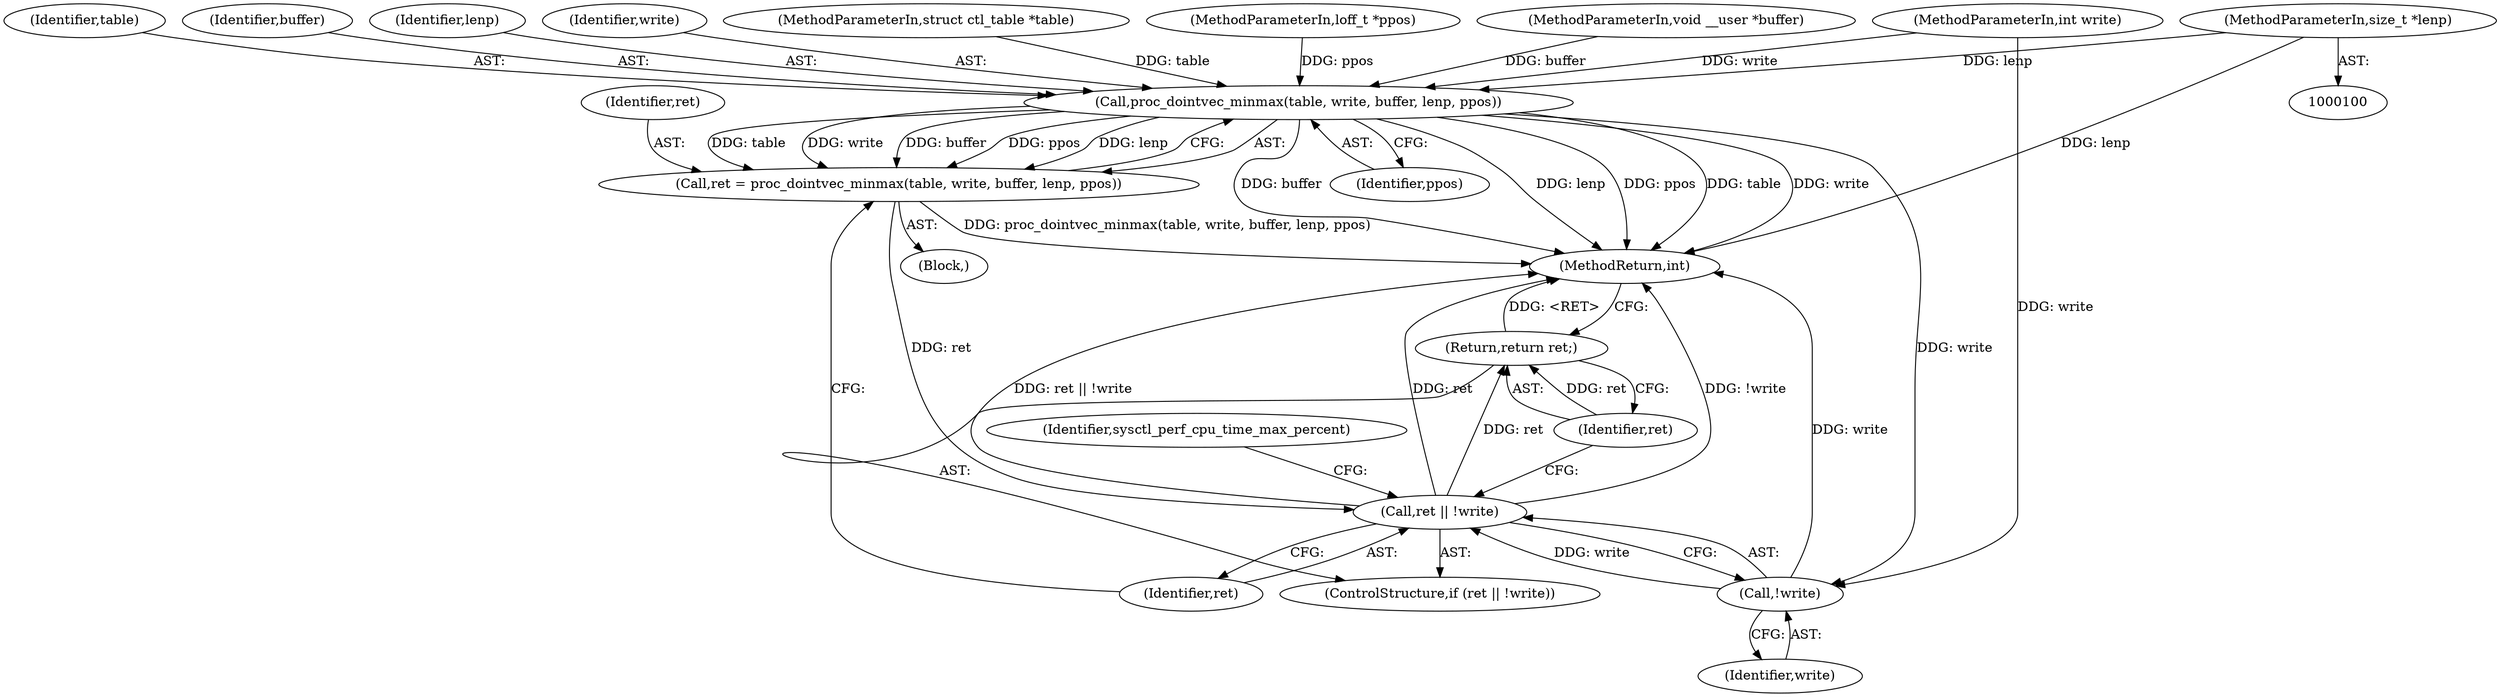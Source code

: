 digraph "0_linux_1572e45a924f254d9570093abde46430c3172e3d@pointer" {
"1000104" [label="(MethodParameterIn,size_t *lenp)"];
"1000110" [label="(Call,proc_dointvec_minmax(table, write, buffer, lenp, ppos))"];
"1000108" [label="(Call,ret = proc_dointvec_minmax(table, write, buffer, lenp, ppos))"];
"1000117" [label="(Call,ret || !write)"];
"1000121" [label="(Return,return ret;)"];
"1000119" [label="(Call,!write)"];
"1000118" [label="(Identifier,ret)"];
"1000111" [label="(Identifier,table)"];
"1000113" [label="(Identifier,buffer)"];
"1000119" [label="(Call,!write)"];
"1000114" [label="(Identifier,lenp)"];
"1000106" [label="(Block,)"];
"1000105" [label="(MethodParameterIn,loff_t *ppos)"];
"1000120" [label="(Identifier,write)"];
"1000103" [label="(MethodParameterIn,void __user *buffer)"];
"1000108" [label="(Call,ret = proc_dointvec_minmax(table, write, buffer, lenp, ppos))"];
"1000122" [label="(Identifier,ret)"];
"1000115" [label="(Identifier,ppos)"];
"1000140" [label="(MethodReturn,int)"];
"1000104" [label="(MethodParameterIn,size_t *lenp)"];
"1000102" [label="(MethodParameterIn,int write)"];
"1000126" [label="(Identifier,sysctl_perf_cpu_time_max_percent)"];
"1000117" [label="(Call,ret || !write)"];
"1000110" [label="(Call,proc_dointvec_minmax(table, write, buffer, lenp, ppos))"];
"1000116" [label="(ControlStructure,if (ret || !write))"];
"1000109" [label="(Identifier,ret)"];
"1000112" [label="(Identifier,write)"];
"1000121" [label="(Return,return ret;)"];
"1000101" [label="(MethodParameterIn,struct ctl_table *table)"];
"1000104" -> "1000100"  [label="AST: "];
"1000104" -> "1000140"  [label="DDG: lenp"];
"1000104" -> "1000110"  [label="DDG: lenp"];
"1000110" -> "1000108"  [label="AST: "];
"1000110" -> "1000115"  [label="CFG: "];
"1000111" -> "1000110"  [label="AST: "];
"1000112" -> "1000110"  [label="AST: "];
"1000113" -> "1000110"  [label="AST: "];
"1000114" -> "1000110"  [label="AST: "];
"1000115" -> "1000110"  [label="AST: "];
"1000108" -> "1000110"  [label="CFG: "];
"1000110" -> "1000140"  [label="DDG: lenp"];
"1000110" -> "1000140"  [label="DDG: ppos"];
"1000110" -> "1000140"  [label="DDG: table"];
"1000110" -> "1000140"  [label="DDG: write"];
"1000110" -> "1000140"  [label="DDG: buffer"];
"1000110" -> "1000108"  [label="DDG: table"];
"1000110" -> "1000108"  [label="DDG: write"];
"1000110" -> "1000108"  [label="DDG: buffer"];
"1000110" -> "1000108"  [label="DDG: ppos"];
"1000110" -> "1000108"  [label="DDG: lenp"];
"1000101" -> "1000110"  [label="DDG: table"];
"1000102" -> "1000110"  [label="DDG: write"];
"1000103" -> "1000110"  [label="DDG: buffer"];
"1000105" -> "1000110"  [label="DDG: ppos"];
"1000110" -> "1000119"  [label="DDG: write"];
"1000108" -> "1000106"  [label="AST: "];
"1000109" -> "1000108"  [label="AST: "];
"1000118" -> "1000108"  [label="CFG: "];
"1000108" -> "1000140"  [label="DDG: proc_dointvec_minmax(table, write, buffer, lenp, ppos)"];
"1000108" -> "1000117"  [label="DDG: ret"];
"1000117" -> "1000116"  [label="AST: "];
"1000117" -> "1000118"  [label="CFG: "];
"1000117" -> "1000119"  [label="CFG: "];
"1000118" -> "1000117"  [label="AST: "];
"1000119" -> "1000117"  [label="AST: "];
"1000122" -> "1000117"  [label="CFG: "];
"1000126" -> "1000117"  [label="CFG: "];
"1000117" -> "1000140"  [label="DDG: ret || !write"];
"1000117" -> "1000140"  [label="DDG: ret"];
"1000117" -> "1000140"  [label="DDG: !write"];
"1000119" -> "1000117"  [label="DDG: write"];
"1000117" -> "1000121"  [label="DDG: ret"];
"1000121" -> "1000116"  [label="AST: "];
"1000121" -> "1000122"  [label="CFG: "];
"1000122" -> "1000121"  [label="AST: "];
"1000140" -> "1000121"  [label="CFG: "];
"1000121" -> "1000140"  [label="DDG: <RET>"];
"1000122" -> "1000121"  [label="DDG: ret"];
"1000119" -> "1000120"  [label="CFG: "];
"1000120" -> "1000119"  [label="AST: "];
"1000119" -> "1000140"  [label="DDG: write"];
"1000102" -> "1000119"  [label="DDG: write"];
}
